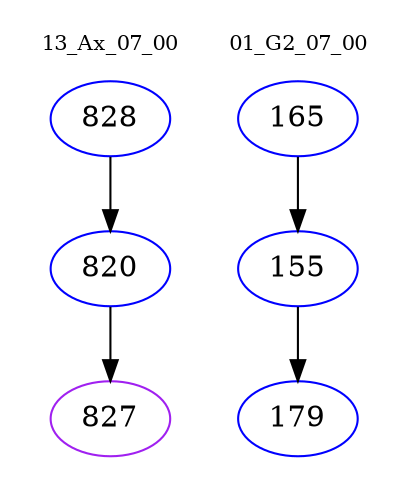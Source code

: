 digraph{
subgraph cluster_0 {
color = white
label = "13_Ax_07_00";
fontsize=10;
T0_828 [label="828", color="blue"]
T0_828 -> T0_820 [color="black"]
T0_820 [label="820", color="blue"]
T0_820 -> T0_827 [color="black"]
T0_827 [label="827", color="purple"]
}
subgraph cluster_1 {
color = white
label = "01_G2_07_00";
fontsize=10;
T1_165 [label="165", color="blue"]
T1_165 -> T1_155 [color="black"]
T1_155 [label="155", color="blue"]
T1_155 -> T1_179 [color="black"]
T1_179 [label="179", color="blue"]
}
}
